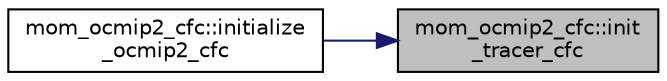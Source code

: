 digraph "mom_ocmip2_cfc::init_tracer_cfc"
{
 // INTERACTIVE_SVG=YES
 // LATEX_PDF_SIZE
  edge [fontname="Helvetica",fontsize="10",labelfontname="Helvetica",labelfontsize="10"];
  node [fontname="Helvetica",fontsize="10",shape=record];
  rankdir="RL";
  Node1 [label="mom_ocmip2_cfc::init\l_tracer_cfc",height=0.2,width=0.4,color="black", fillcolor="grey75", style="filled", fontcolor="black",tooltip="This subroutine initializes a tracer array."];
  Node1 -> Node2 [dir="back",color="midnightblue",fontsize="10",style="solid",fontname="Helvetica"];
  Node2 [label="mom_ocmip2_cfc::initialize\l_ocmip2_cfc",height=0.2,width=0.4,color="black", fillcolor="white", style="filled",URL="$namespacemom__ocmip2__cfc.html#aaaa0b7695728d3761d5f25688838f5fc",tooltip="Initialize the OCMP2 CFC tracer fields and set up the tracer output."];
}
